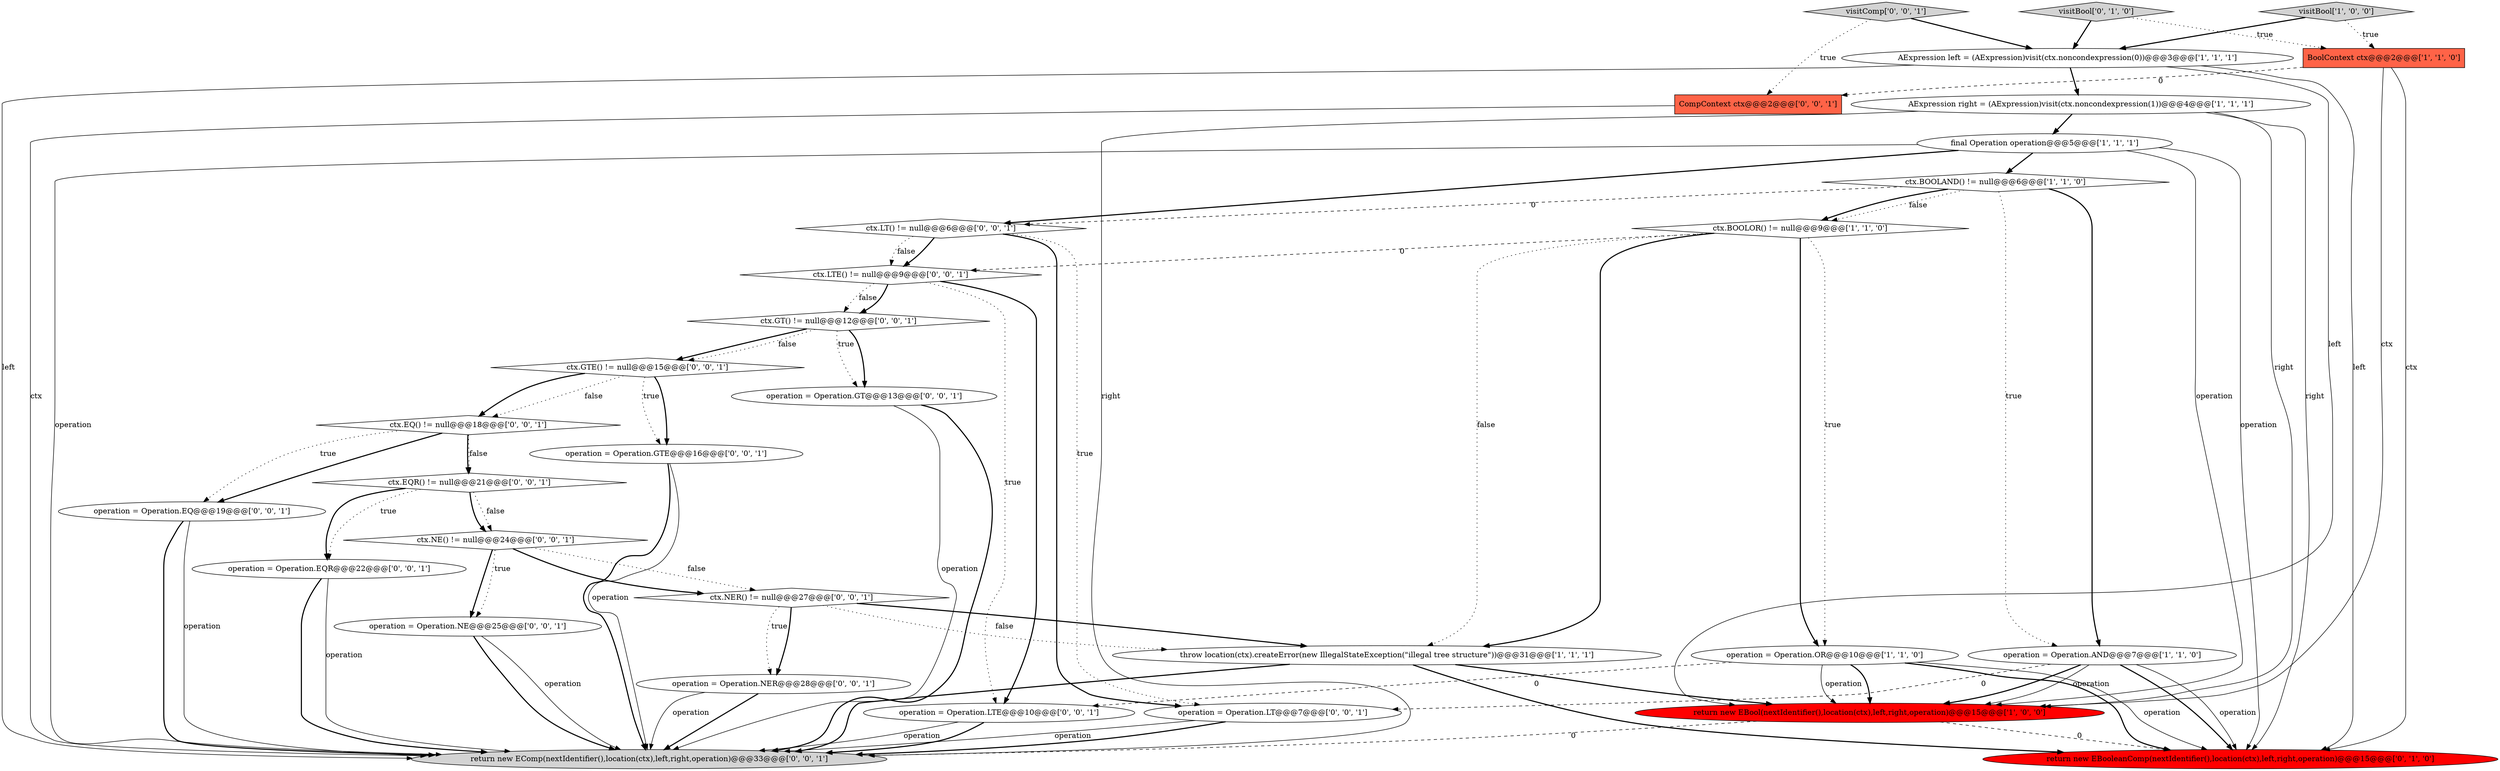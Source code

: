 digraph {
31 [style = filled, label = "ctx.LT() != null@@@6@@@['0', '0', '1']", fillcolor = white, shape = diamond image = "AAA0AAABBB3BBB"];
8 [style = filled, label = "operation = Operation.OR@@@10@@@['1', '1', '0']", fillcolor = white, shape = ellipse image = "AAA0AAABBB1BBB"];
23 [style = filled, label = "operation = Operation.NER@@@28@@@['0', '0', '1']", fillcolor = white, shape = ellipse image = "AAA0AAABBB3BBB"];
19 [style = filled, label = "ctx.EQR() != null@@@21@@@['0', '0', '1']", fillcolor = white, shape = diamond image = "AAA0AAABBB3BBB"];
3 [style = filled, label = "ctx.BOOLAND() != null@@@6@@@['1', '1', '0']", fillcolor = white, shape = diamond image = "AAA0AAABBB1BBB"];
7 [style = filled, label = "operation = Operation.AND@@@7@@@['1', '1', '0']", fillcolor = white, shape = ellipse image = "AAA0AAABBB1BBB"];
29 [style = filled, label = "operation = Operation.NE@@@25@@@['0', '0', '1']", fillcolor = white, shape = ellipse image = "AAA0AAABBB3BBB"];
5 [style = filled, label = "throw location(ctx).createError(new IllegalStateException(\"illegal tree structure\"))@@@31@@@['1', '1', '1']", fillcolor = white, shape = ellipse image = "AAA0AAABBB1BBB"];
25 [style = filled, label = "visitComp['0', '0', '1']", fillcolor = lightgray, shape = diamond image = "AAA0AAABBB3BBB"];
26 [style = filled, label = "CompContext ctx@@@2@@@['0', '0', '1']", fillcolor = tomato, shape = box image = "AAA0AAABBB3BBB"];
17 [style = filled, label = "operation = Operation.GTE@@@16@@@['0', '0', '1']", fillcolor = white, shape = ellipse image = "AAA0AAABBB3BBB"];
24 [style = filled, label = "ctx.NE() != null@@@24@@@['0', '0', '1']", fillcolor = white, shape = diamond image = "AAA0AAABBB3BBB"];
16 [style = filled, label = "ctx.LTE() != null@@@9@@@['0', '0', '1']", fillcolor = white, shape = diamond image = "AAA0AAABBB3BBB"];
27 [style = filled, label = "operation = Operation.LT@@@7@@@['0', '0', '1']", fillcolor = white, shape = ellipse image = "AAA0AAABBB3BBB"];
9 [style = filled, label = "return new EBool(nextIdentifier(),location(ctx),left,right,operation)@@@15@@@['1', '0', '0']", fillcolor = red, shape = ellipse image = "AAA1AAABBB1BBB"];
6 [style = filled, label = "visitBool['1', '0', '0']", fillcolor = lightgray, shape = diamond image = "AAA0AAABBB1BBB"];
21 [style = filled, label = "operation = Operation.EQR@@@22@@@['0', '0', '1']", fillcolor = white, shape = ellipse image = "AAA0AAABBB3BBB"];
15 [style = filled, label = "operation = Operation.GT@@@13@@@['0', '0', '1']", fillcolor = white, shape = ellipse image = "AAA0AAABBB3BBB"];
20 [style = filled, label = "return new EComp(nextIdentifier(),location(ctx),left,right,operation)@@@33@@@['0', '0', '1']", fillcolor = lightgray, shape = ellipse image = "AAA0AAABBB3BBB"];
14 [style = filled, label = "ctx.NER() != null@@@27@@@['0', '0', '1']", fillcolor = white, shape = diamond image = "AAA0AAABBB3BBB"];
11 [style = filled, label = "return new EBooleanComp(nextIdentifier(),location(ctx),left,right,operation)@@@15@@@['0', '1', '0']", fillcolor = red, shape = ellipse image = "AAA1AAABBB2BBB"];
0 [style = filled, label = "AExpression right = (AExpression)visit(ctx.noncondexpression(1))@@@4@@@['1', '1', '1']", fillcolor = white, shape = ellipse image = "AAA0AAABBB1BBB"];
18 [style = filled, label = "operation = Operation.EQ@@@19@@@['0', '0', '1']", fillcolor = white, shape = ellipse image = "AAA0AAABBB3BBB"];
12 [style = filled, label = "visitBool['0', '1', '0']", fillcolor = lightgray, shape = diamond image = "AAA0AAABBB2BBB"];
28 [style = filled, label = "ctx.GTE() != null@@@15@@@['0', '0', '1']", fillcolor = white, shape = diamond image = "AAA0AAABBB3BBB"];
13 [style = filled, label = "ctx.EQ() != null@@@18@@@['0', '0', '1']", fillcolor = white, shape = diamond image = "AAA0AAABBB3BBB"];
1 [style = filled, label = "final Operation operation@@@5@@@['1', '1', '1']", fillcolor = white, shape = ellipse image = "AAA0AAABBB1BBB"];
2 [style = filled, label = "AExpression left = (AExpression)visit(ctx.noncondexpression(0))@@@3@@@['1', '1', '1']", fillcolor = white, shape = ellipse image = "AAA0AAABBB1BBB"];
4 [style = filled, label = "ctx.BOOLOR() != null@@@9@@@['1', '1', '0']", fillcolor = white, shape = diamond image = "AAA0AAABBB1BBB"];
22 [style = filled, label = "operation = Operation.LTE@@@10@@@['0', '0', '1']", fillcolor = white, shape = ellipse image = "AAA0AAABBB3BBB"];
30 [style = filled, label = "ctx.GT() != null@@@12@@@['0', '0', '1']", fillcolor = white, shape = diamond image = "AAA0AAABBB3BBB"];
10 [style = filled, label = "BoolContext ctx@@@2@@@['1', '1', '0']", fillcolor = tomato, shape = box image = "AAA0AAABBB1BBB"];
17->20 [style = solid, label="operation"];
4->16 [style = dashed, label="0"];
5->9 [style = bold, label=""];
5->20 [style = bold, label=""];
3->4 [style = dotted, label="false"];
2->9 [style = solid, label="left"];
4->5 [style = dotted, label="false"];
21->20 [style = solid, label="operation"];
3->4 [style = bold, label=""];
19->24 [style = dotted, label="false"];
19->24 [style = bold, label=""];
7->9 [style = bold, label=""];
1->20 [style = solid, label="operation"];
12->2 [style = bold, label=""];
30->28 [style = bold, label=""];
15->20 [style = bold, label=""];
31->27 [style = dotted, label="true"];
22->20 [style = solid, label="operation"];
4->8 [style = bold, label=""];
2->20 [style = solid, label="left"];
29->20 [style = solid, label="operation"];
0->9 [style = solid, label="right"];
1->31 [style = bold, label=""];
27->20 [style = solid, label="operation"];
8->11 [style = bold, label=""];
13->19 [style = dotted, label="false"];
17->20 [style = bold, label=""];
3->7 [style = dotted, label="true"];
7->11 [style = bold, label=""];
24->14 [style = dotted, label="false"];
3->31 [style = dashed, label="0"];
26->20 [style = solid, label="ctx"];
19->21 [style = dotted, label="true"];
28->17 [style = dotted, label="true"];
25->2 [style = bold, label=""];
16->30 [style = dotted, label="false"];
6->2 [style = bold, label=""];
1->9 [style = solid, label="operation"];
18->20 [style = bold, label=""];
29->20 [style = bold, label=""];
12->10 [style = dotted, label="true"];
31->27 [style = bold, label=""];
3->7 [style = bold, label=""];
22->20 [style = bold, label=""];
30->28 [style = dotted, label="false"];
9->11 [style = dashed, label="0"];
5->11 [style = bold, label=""];
27->20 [style = bold, label=""];
25->26 [style = dotted, label="true"];
13->18 [style = bold, label=""];
30->15 [style = bold, label=""];
13->18 [style = dotted, label="true"];
8->11 [style = solid, label="operation"];
23->20 [style = bold, label=""];
1->3 [style = bold, label=""];
15->20 [style = solid, label="operation"];
14->23 [style = dotted, label="true"];
6->10 [style = dotted, label="true"];
8->22 [style = dashed, label="0"];
18->20 [style = solid, label="operation"];
2->0 [style = bold, label=""];
13->19 [style = bold, label=""];
1->11 [style = solid, label="operation"];
14->23 [style = bold, label=""];
0->1 [style = bold, label=""];
16->30 [style = bold, label=""];
28->13 [style = dotted, label="false"];
28->17 [style = bold, label=""];
7->9 [style = solid, label="operation"];
4->5 [style = bold, label=""];
14->5 [style = bold, label=""];
19->21 [style = bold, label=""];
9->20 [style = dashed, label="0"];
23->20 [style = solid, label="operation"];
31->16 [style = bold, label=""];
31->16 [style = dotted, label="false"];
24->29 [style = dotted, label="true"];
4->8 [style = dotted, label="true"];
28->13 [style = bold, label=""];
24->29 [style = bold, label=""];
8->9 [style = solid, label="operation"];
16->22 [style = dotted, label="true"];
16->22 [style = bold, label=""];
24->14 [style = bold, label=""];
7->27 [style = dashed, label="0"];
0->20 [style = solid, label="right"];
2->11 [style = solid, label="left"];
10->26 [style = dashed, label="0"];
21->20 [style = bold, label=""];
0->11 [style = solid, label="right"];
8->9 [style = bold, label=""];
10->11 [style = solid, label="ctx"];
30->15 [style = dotted, label="true"];
10->9 [style = solid, label="ctx"];
14->5 [style = dotted, label="false"];
7->11 [style = solid, label="operation"];
}
